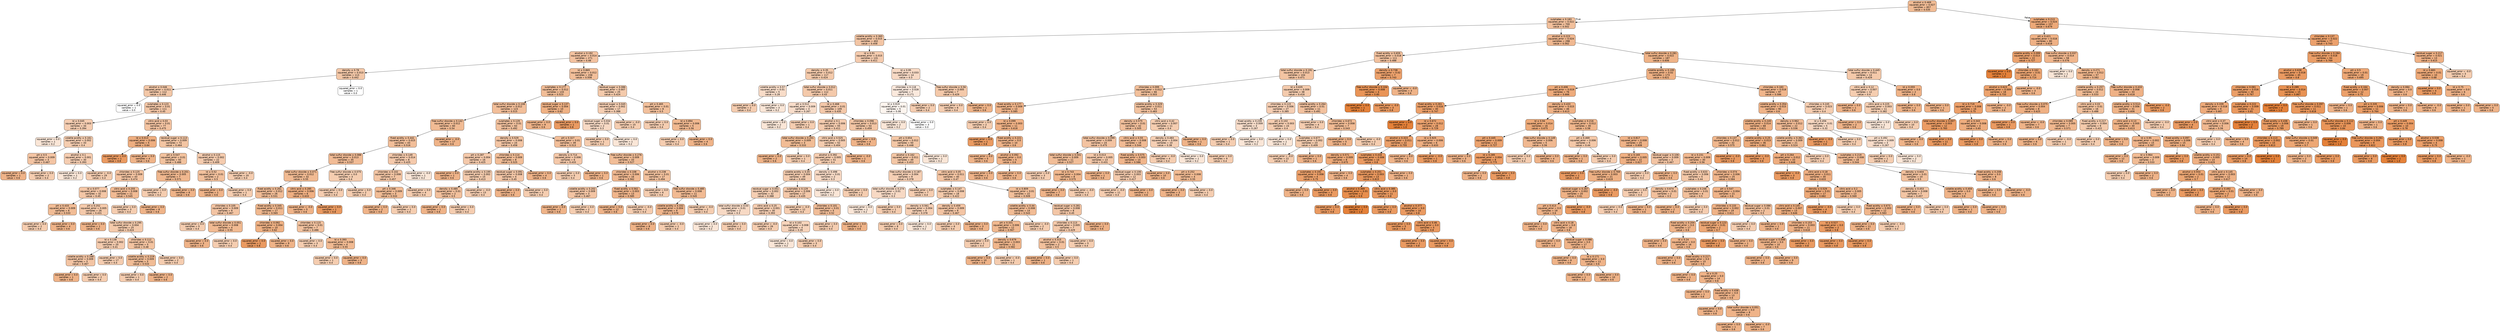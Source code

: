 digraph Tree {
node [shape=box, style="filled, rounded", color="black", fontname="helvetica"] ;
edge [fontname="helvetica"] ;
0 [label=<alcohol &le; 0.469<br/>squared_error = 0.027<br/>samples = 857<br/>value = 0.535>, fillcolor="#f1bc95"] ;
1 [label=<sulphates &le; 0.183<br/>squared_error = 0.022<br/>samples = 700<br/>value = 0.502>, fillcolor="#f2c09c"] ;
0 -> 1 [labeldistance=2.5, labelangle=45, headlabel="True"] ;
2 [label=<volatile acidity &le; 0.365<br/>squared_error = 0.015<br/>samples = 402<br/>value = 0.458>, fillcolor="#f3c5a4"] ;
1 -> 2 ;
3 [label=<alcohol &le; 0.192<br/>squared_error = 0.014<br/>samples = 271<br/>value = 0.48>, fillcolor="#f3c2a0"] ;
2 -> 3 ;
4 [label=<density &le; 0.78<br/>squared_error = 0.013<br/>samples = 113<br/>value = 0.442>, fillcolor="#f3c7a7"] ;
3 -> 4 ;
5 [label=<alcohol &le; 0.046<br/>squared_error = 0.011<br/>samples = 112<br/>value = 0.446>, fillcolor="#f3c7a7"] ;
4 -> 5 ;
6 [label=<squared_error = 0.0<br/>samples = 1<br/>value = 0.0>, fillcolor="#ffffff"] ;
5 -> 6 ;
7 [label=<sulphates &le; 0.123<br/>squared_error = 0.01<br/>samples = 111<br/>value = 0.45>, fillcolor="#f3c6a6"] ;
5 -> 7 ;
8 [label=<Id &le; 0.045<br/>squared_error = 0.003<br/>samples = 34<br/>value = 0.394>, fillcolor="#f5cdb1"] ;
7 -> 8 ;
9 [label=<squared_error = 0.0<br/>samples = 1<br/>value = 0.2>, fillcolor="#fae6d7"] ;
8 -> 9 ;
10 [label=<volatile acidity &le; 0.161<br/>squared_error = 0.002<br/>samples = 33<br/>value = 0.4>, fillcolor="#f5cdb0"] ;
8 -> 10 ;
11 [label=<pH &le; 0.5<br/>squared_error = 0.009<br/>samples = 3<br/>value = 0.467>, fillcolor="#f3c4a3"] ;
10 -> 11 ;
12 [label=<squared_error = 0.0<br/>samples = 1<br/>value = 0.6>, fillcolor="#efb388"] ;
11 -> 12 ;
13 [label=<squared_error = 0.0<br/>samples = 2<br/>value = 0.4>, fillcolor="#f5cdb0"] ;
11 -> 13 ;
14 [label=<alcohol &le; 0.1<br/>squared_error = 0.001<br/>samples = 30<br/>value = 0.393>, fillcolor="#f5cdb1"] ;
10 -> 14 ;
15 [label=<squared_error = 0.0<br/>samples = 1<br/>value = 0.2>, fillcolor="#fae6d7"] ;
14 -> 15 ;
16 [label=<squared_error = -0.0<br/>samples = 29<br/>value = 0.4>, fillcolor="#f5cdb0"] ;
14 -> 16 ;
17 [label=<citric acid &le; 0.03<br/>squared_error = 0.01<br/>samples = 77<br/>value = 0.475>, fillcolor="#f3c3a1"] ;
7 -> 17 ;
18 [label=<Id &le; 0.013<br/>squared_error = 0.006<br/>samples = 5<br/>value = 0.64>, fillcolor="#eeae80"] ;
17 -> 18 ;
19 [label=<squared_error = 0.0<br/>samples = 1<br/>value = 0.8>, fillcolor="#ea9a61"] ;
18 -> 19 ;
20 [label=<squared_error = 0.0<br/>samples = 4<br/>value = 0.6>, fillcolor="#efb388"] ;
18 -> 20 ;
21 [label=<residual sugar &le; 0.113<br/>squared_error = 0.009<br/>samples = 72<br/>value = 0.464>, fillcolor="#f3c5a3"] ;
17 -> 21 ;
22 [label=<pH &le; 0.547<br/>squared_error = 0.01<br/>samples = 50<br/>value = 0.488>, fillcolor="#f2c29e"] ;
21 -> 22 ;
23 [label=<chlorides &le; 0.125<br/>squared_error = 0.009<br/>samples = 43<br/>value = 0.474>, fillcolor="#f3c3a1"] ;
22 -> 23 ;
24 [label=<Id &le; 0.077<br/>squared_error = 0.008<br/>samples = 32<br/>value = 0.45>, fillcolor="#f3c6a6"] ;
23 -> 24 ;
25 [label=<pH &le; 0.433<br/>squared_error = 0.009<br/>samples = 6<br/>value = 0.533>, fillcolor="#f1bc95"] ;
24 -> 25 ;
26 [label=<squared_error = 0.0<br/>samples = 2<br/>value = 0.4>, fillcolor="#f5cdb0"] ;
25 -> 26 ;
27 [label=<squared_error = 0.0<br/>samples = 4<br/>value = 0.6>, fillcolor="#efb388"] ;
25 -> 27 ;
28 [label=<pH &le; 0.252<br/>squared_error = 0.005<br/>samples = 26<br/>value = 0.431>, fillcolor="#f4c9aa"] ;
24 -> 28 ;
29 [label=<squared_error = 0.0<br/>samples = 1<br/>value = 0.6>, fillcolor="#efb388"] ;
28 -> 29 ;
30 [label=<total sulfur dioxide &le; 0.295<br/>squared_error = 0.004<br/>samples = 25<br/>value = 0.424>, fillcolor="#f4caab"] ;
28 -> 30 ;
31 [label=<Id &le; 0.138<br/>squared_error = 0.002<br/>samples = 20<br/>value = 0.41>, fillcolor="#f4cbae"] ;
30 -> 31 ;
32 [label=<volatile acidity &le; 0.168<br/>squared_error = 0.009<br/>samples = 3<br/>value = 0.467>, fillcolor="#f3c4a3"] ;
31 -> 32 ;
33 [label=<squared_error = 0.0<br/>samples = 1<br/>value = 0.6>, fillcolor="#efb388"] ;
32 -> 33 ;
34 [label=<squared_error = 0.0<br/>samples = 2<br/>value = 0.4>, fillcolor="#f5cdb0"] ;
32 -> 34 ;
35 [label=<squared_error = 0.0<br/>samples = 17<br/>value = 0.4>, fillcolor="#f5cdb0"] ;
31 -> 35 ;
36 [label=<chlorides &le; 0.112<br/>squared_error = 0.01<br/>samples = 5<br/>value = 0.48>, fillcolor="#f3c3a0"] ;
30 -> 36 ;
37 [label=<volatile acidity &le; 0.219<br/>squared_error = 0.009<br/>samples = 3<br/>value = 0.533>, fillcolor="#f1bc95"] ;
36 -> 37 ;
38 [label=<squared_error = 0.0<br/>samples = 1<br/>value = 0.4>, fillcolor="#f5cdb0"] ;
37 -> 38 ;
39 [label=<squared_error = 0.0<br/>samples = 2<br/>value = 0.6>, fillcolor="#efb388"] ;
37 -> 39 ;
40 [label=<squared_error = 0.0<br/>samples = 2<br/>value = 0.4>, fillcolor="#f5cdb0"] ;
36 -> 40 ;
41 [label=<citric acid &le; 0.255<br/>squared_error = 0.008<br/>samples = 11<br/>value = 0.545>, fillcolor="#f1ba93"] ;
23 -> 41 ;
42 [label=<squared_error = 0.0<br/>samples = 3<br/>value = 0.4>, fillcolor="#f5cdb0"] ;
41 -> 42 ;
43 [label=<squared_error = 0.0<br/>samples = 8<br/>value = 0.6>, fillcolor="#efb388"] ;
41 -> 43 ;
44 [label=<free sulfur dioxide &le; 0.201<br/>squared_error = 0.005<br/>samples = 7<br/>value = 0.571>, fillcolor="#f0b78e"] ;
22 -> 44 ;
45 [label=<squared_error = 0.0<br/>samples = 1<br/>value = 0.4>, fillcolor="#f5cdb0"] ;
44 -> 45 ;
46 [label=<squared_error = 0.0<br/>samples = 6<br/>value = 0.6>, fillcolor="#efb388"] ;
44 -> 46 ;
47 [label=<alcohol &le; 0.115<br/>squared_error = 0.002<br/>samples = 22<br/>value = 0.409>, fillcolor="#f4cbae"] ;
21 -> 47 ;
48 [label=<Id &le; 0.52<br/>squared_error = 0.01<br/>samples = 2<br/>value = 0.5>, fillcolor="#f2c09c"] ;
47 -> 48 ;
49 [label=<squared_error = 0.0<br/>samples = 1<br/>value = 0.6>, fillcolor="#efb388"] ;
48 -> 49 ;
50 [label=<squared_error = 0.0<br/>samples = 1<br/>value = 0.4>, fillcolor="#f5cdb0"] ;
48 -> 50 ;
51 [label=<squared_error = -0.0<br/>samples = 20<br/>value = 0.4>, fillcolor="#f5cdb0"] ;
47 -> 51 ;
52 [label=<squared_error = 0.0<br/>samples = 1<br/>value = 0.0>, fillcolor="#ffffff"] ;
4 -> 52 ;
53 [label=<Id &le; 0.865<br/>squared_error = 0.012<br/>samples = 158<br/>value = 0.508>, fillcolor="#f2bf9a"] ;
3 -> 53 ;
54 [label=<sulphates &le; 0.177<br/>squared_error = 0.012<br/>samples = 133<br/>value = 0.523>, fillcolor="#f1bd97"] ;
53 -> 54 ;
55 [label=<total sulfur dioxide &le; 0.108<br/>squared_error = 0.012<br/>samples = 123<br/>value = 0.515>, fillcolor="#f2be99"] ;
54 -> 55 ;
56 [label=<free sulfur dioxide &le; 0.142<br/>squared_error = 0.012<br/>samples = 60<br/>value = 0.54>, fillcolor="#f1bb94"] ;
55 -> 56 ;
57 [label=<fixed acidity &le; 0.442<br/>squared_error = 0.015<br/>samples = 43<br/>value = 0.516>, fillcolor="#f2be99"] ;
56 -> 57 ;
58 [label=<total sulfur dioxide &le; 0.088<br/>squared_error = 0.013<br/>samples = 35<br/>value = 0.537>, fillcolor="#f1bb95"] ;
57 -> 58 ;
59 [label=<total sulfur dioxide &le; 0.071<br/>squared_error = 0.012<br/>samples = 32<br/>value = 0.55>, fillcolor="#f1ba92"] ;
58 -> 59 ;
60 [label=<fixed acidity &le; 0.261<br/>squared_error = 0.012<br/>samples = 26<br/>value = 0.531>, fillcolor="#f1bc96"] ;
59 -> 60 ;
61 [label=<chlorides &le; 0.105<br/>squared_error = 0.009<br/>samples = 9<br/>value = 0.467>, fillcolor="#f3c4a3"] ;
60 -> 61 ;
62 [label=<squared_error = 0.0<br/>samples = 5<br/>value = 0.4>, fillcolor="#f5cdb0"] ;
61 -> 62 ;
63 [label=<total sulfur dioxide &le; 0.051<br/>squared_error = 0.008<br/>samples = 4<br/>value = 0.55>, fillcolor="#f1ba92"] ;
61 -> 63 ;
64 [label=<squared_error = 0.0<br/>samples = 3<br/>value = 0.6>, fillcolor="#efb388"] ;
63 -> 64 ;
65 [label=<squared_error = 0.0<br/>samples = 1<br/>value = 0.4>, fillcolor="#f5cdb0"] ;
63 -> 65 ;
66 [label=<fixed acidity &le; 0.345<br/>squared_error = 0.011<br/>samples = 17<br/>value = 0.565>, fillcolor="#f0b88f"] ;
60 -> 66 ;
67 [label=<chlorides &le; 0.092<br/>squared_error = 0.004<br/>samples = 10<br/>value = 0.62>, fillcolor="#efb184"] ;
66 -> 67 ;
68 [label=<squared_error = 0.0<br/>samples = 1<br/>value = 0.8>, fillcolor="#ea9a61"] ;
67 -> 68 ;
69 [label=<squared_error = 0.0<br/>samples = 9<br/>value = 0.6>, fillcolor="#efb388"] ;
67 -> 69 ;
70 [label=<chlorides &le; 0.115<br/>squared_error = 0.01<br/>samples = 7<br/>value = 0.486>, fillcolor="#f2c29f"] ;
66 -> 70 ;
71 [label=<squared_error = 0.0<br/>samples = 3<br/>value = 0.4>, fillcolor="#f5cdb0"] ;
70 -> 71 ;
72 [label=<Id &le; 0.393<br/>squared_error = 0.008<br/>samples = 4<br/>value = 0.55>, fillcolor="#f1ba92"] ;
70 -> 72 ;
73 [label=<squared_error = 0.0<br/>samples = 1<br/>value = 0.4>, fillcolor="#f5cdb0"] ;
72 -> 73 ;
74 [label=<squared_error = 0.0<br/>samples = 3<br/>value = 0.6>, fillcolor="#efb388"] ;
72 -> 74 ;
75 [label=<citric acid &le; 0.285<br/>squared_error = 0.006<br/>samples = 6<br/>value = 0.633>, fillcolor="#efaf82"] ;
59 -> 75 ;
76 [label=<squared_error = -0.0<br/>samples = 5<br/>value = 0.6>, fillcolor="#efb388"] ;
75 -> 76 ;
77 [label=<squared_error = 0.0<br/>samples = 1<br/>value = 0.8>, fillcolor="#ea9a61"] ;
75 -> 77 ;
78 [label=<free sulfur dioxide &le; 0.075<br/>squared_error = 0.0<br/>samples = 3<br/>value = 0.4>, fillcolor="#f5cdb0"] ;
58 -> 78 ;
79 [label=<squared_error = 0.0<br/>samples = 1<br/>value = 0.4>, fillcolor="#f5cdb0"] ;
78 -> 79 ;
80 [label=<squared_error = 0.0<br/>samples = 2<br/>value = 0.4>, fillcolor="#f5cdb0"] ;
78 -> 80 ;
81 [label=<chlorides &le; 0.149<br/>squared_error = 0.014<br/>samples = 8<br/>value = 0.425>, fillcolor="#f4c9ab"] ;
57 -> 81 ;
82 [label=<chlorides &le; 0.102<br/>squared_error = 0.008<br/>samples = 7<br/>value = 0.457>, fillcolor="#f3c5a4"] ;
81 -> 82 ;
83 [label=<pH &le; 0.346<br/>squared_error = 0.009<br/>samples = 3<br/>value = 0.533>, fillcolor="#f1bc95"] ;
82 -> 83 ;
84 [label=<squared_error = 0.0<br/>samples = 2<br/>value = 0.6>, fillcolor="#efb388"] ;
83 -> 84 ;
85 [label=<squared_error = 0.0<br/>samples = 1<br/>value = 0.4>, fillcolor="#f5cdb0"] ;
83 -> 85 ;
86 [label=<squared_error = 0.0<br/>samples = 4<br/>value = 0.4>, fillcolor="#f5cdb0"] ;
82 -> 86 ;
87 [label=<squared_error = -0.0<br/>samples = 1<br/>value = 0.2>, fillcolor="#fae6d7"] ;
81 -> 87 ;
88 [label=<squared_error = -0.0<br/>samples = 17<br/>value = 0.6>, fillcolor="#efb388"] ;
56 -> 88 ;
89 [label=<sulphates &le; 0.129<br/>squared_error = 0.01<br/>samples = 63<br/>value = 0.492>, fillcolor="#f2c19e"] ;
55 -> 89 ;
90 [label=<density &le; 0.529<br/>squared_error = 0.008<br/>samples = 24<br/>value = 0.458>, fillcolor="#f3c5a4"] ;
89 -> 90 ;
91 [label=<pH &le; 0.287<br/>squared_error = 0.004<br/>samples = 16<br/>value = 0.425>, fillcolor="#f4c9ab"] ;
90 -> 91 ;
92 [label=<squared_error = 0.0<br/>samples = 1<br/>value = 0.6>, fillcolor="#efb388"] ;
91 -> 92 ;
93 [label=<volatile acidity &le; 0.195<br/>squared_error = 0.002<br/>samples = 15<br/>value = 0.413>, fillcolor="#f4cbad"] ;
91 -> 93 ;
94 [label=<density &le; 0.485<br/>squared_error = 0.01<br/>samples = 2<br/>value = 0.5>, fillcolor="#f2c09c"] ;
93 -> 94 ;
95 [label=<squared_error = 0.0<br/>samples = 1<br/>value = 0.6>, fillcolor="#efb388"] ;
94 -> 95 ;
96 [label=<squared_error = 0.0<br/>samples = 1<br/>value = 0.4>, fillcolor="#f5cdb0"] ;
94 -> 96 ;
97 [label=<squared_error = -0.0<br/>samples = 13<br/>value = 0.4>, fillcolor="#f5cdb0"] ;
93 -> 97 ;
98 [label=<chlorides &le; 0.114<br/>squared_error = 0.009<br/>samples = 8<br/>value = 0.525>, fillcolor="#f1bd97"] ;
90 -> 98 ;
99 [label=<residual sugar &le; 0.091<br/>squared_error = 0.008<br/>samples = 4<br/>value = 0.45>, fillcolor="#f3c6a6"] ;
98 -> 99 ;
100 [label=<squared_error = 0.0<br/>samples = 1<br/>value = 0.6>, fillcolor="#efb388"] ;
99 -> 100 ;
101 [label=<squared_error = 0.0<br/>samples = 3<br/>value = 0.4>, fillcolor="#f5cdb0"] ;
99 -> 101 ;
102 [label=<squared_error = 0.0<br/>samples = 4<br/>value = 0.6>, fillcolor="#efb388"] ;
98 -> 102 ;
103 [label=<pH &le; 0.327<br/>squared_error = 0.01<br/>samples = 39<br/>value = 0.513>, fillcolor="#f2be99"] ;
89 -> 103 ;
104 [label=<density &le; 0.714<br/>squared_error = 0.006<br/>samples = 6<br/>value = 0.433>, fillcolor="#f4c8a9"] ;
103 -> 104 ;
105 [label=<squared_error = 0.0<br/>samples = 5<br/>value = 0.4>, fillcolor="#f5cdb0"] ;
104 -> 105 ;
106 [label=<squared_error = 0.0<br/>samples = 1<br/>value = 0.6>, fillcolor="#efb388"] ;
104 -> 106 ;
107 [label=<free sulfur dioxide &le; 0.276<br/>squared_error = 0.009<br/>samples = 33<br/>value = 0.527>, fillcolor="#f1bd97"] ;
103 -> 107 ;
108 [label=<chlorides &le; 0.108<br/>squared_error = 0.006<br/>samples = 16<br/>value = 0.562>, fillcolor="#f0b890"] ;
107 -> 108 ;
109 [label=<volatile acidity &le; 0.202<br/>squared_error = 0.009<br/>samples = 3<br/>value = 0.467>, fillcolor="#f3c4a3"] ;
108 -> 109 ;
110 [label=<squared_error = 0.0<br/>samples = 1<br/>value = 0.6>, fillcolor="#efb388"] ;
109 -> 110 ;
111 [label=<squared_error = 0.0<br/>samples = 2<br/>value = 0.4>, fillcolor="#f5cdb0"] ;
109 -> 111 ;
112 [label=<fixed acidity &le; 0.562<br/>squared_error = 0.003<br/>samples = 13<br/>value = 0.585>, fillcolor="#f0b58b"] ;
108 -> 112 ;
113 [label=<squared_error = 0.0<br/>samples = 12<br/>value = 0.6>, fillcolor="#efb388"] ;
112 -> 113 ;
114 [label=<squared_error = -0.0<br/>samples = 1<br/>value = 0.4>, fillcolor="#f5cdb0"] ;
112 -> 114 ;
115 [label=<alcohol &le; 0.238<br/>squared_error = 0.01<br/>samples = 17<br/>value = 0.494>, fillcolor="#f2c19d"] ;
107 -> 115 ;
116 [label=<squared_error = 0.0<br/>samples = 6<br/>value = 0.4>, fillcolor="#f5cdb0"] ;
115 -> 116 ;
117 [label=<free sulfur dioxide &le; 0.485<br/>squared_error = 0.008<br/>samples = 11<br/>value = 0.545>, fillcolor="#f1ba93"] ;
115 -> 117 ;
118 [label=<volatile acidity &le; 0.332<br/>squared_error = 0.004<br/>samples = 9<br/>value = 0.578>, fillcolor="#f0b68d"] ;
117 -> 118 ;
119 [label=<squared_error = 0.0<br/>samples = 8<br/>value = 0.6>, fillcolor="#efb388"] ;
118 -> 119 ;
120 [label=<squared_error = -0.0<br/>samples = 1<br/>value = 0.4>, fillcolor="#f5cdb0"] ;
118 -> 120 ;
121 [label=<squared_error = -0.0<br/>samples = 2<br/>value = 0.4>, fillcolor="#f5cdb0"] ;
117 -> 121 ;
122 [label=<residual sugar &le; 0.137<br/>squared_error = 0.004<br/>samples = 10<br/>value = 0.62>, fillcolor="#efb184"] ;
54 -> 122 ;
123 [label=<squared_error = 0.0<br/>samples = 9<br/>value = 0.6>, fillcolor="#efb388"] ;
122 -> 123 ;
124 [label=<squared_error = 0.0<br/>samples = 1<br/>value = 0.8>, fillcolor="#ea9a61"] ;
122 -> 124 ;
125 [label=<residual sugar &le; 0.086<br/>squared_error = 0.007<br/>samples = 25<br/>value = 0.424>, fillcolor="#f4caab"] ;
53 -> 125 ;
126 [label=<residual sugar &le; 0.045<br/>squared_error = 0.002<br/>samples = 17<br/>value = 0.388>, fillcolor="#f5ceb2"] ;
125 -> 126 ;
127 [label=<residual sugar &le; 0.034<br/>squared_error = 0.01<br/>samples = 2<br/>value = 0.3>, fillcolor="#f7d9c4"] ;
126 -> 127 ;
128 [label=<squared_error = 0.0<br/>samples = 1<br/>value = 0.4>, fillcolor="#f5cdb0"] ;
127 -> 128 ;
129 [label=<squared_error = 0.0<br/>samples = 1<br/>value = 0.2>, fillcolor="#fae6d7"] ;
127 -> 129 ;
130 [label=<squared_error = -0.0<br/>samples = 15<br/>value = 0.4>, fillcolor="#f5cdb0"] ;
126 -> 130 ;
131 [label=<pH &le; 0.465<br/>squared_error = 0.01<br/>samples = 8<br/>value = 0.5>, fillcolor="#f2c09c"] ;
125 -> 131 ;
132 [label=<squared_error = 0.0<br/>samples = 3<br/>value = 0.4>, fillcolor="#f5cdb0"] ;
131 -> 132 ;
133 [label=<Id &le; 0.894<br/>squared_error = 0.006<br/>samples = 5<br/>value = 0.56>, fillcolor="#f0b890"] ;
131 -> 133 ;
134 [label=<squared_error = 0.0<br/>samples = 1<br/>value = 0.4>, fillcolor="#f5cdb0"] ;
133 -> 134 ;
135 [label=<squared_error = 0.0<br/>samples = 4<br/>value = 0.6>, fillcolor="#efb388"] ;
133 -> 135 ;
136 [label=<Id &le; 0.91<br/>squared_error = 0.015<br/>samples = 131<br/>value = 0.411>, fillcolor="#f4cbae"] ;
2 -> 136 ;
137 [label=<density &le; 0.35<br/>squared_error = 0.012<br/>samples = 117<br/>value = 0.424>, fillcolor="#f4caab"] ;
136 -> 137 ;
138 [label=<volatile acidity &le; 0.57<br/>squared_error = 0.01<br/>samples = 5<br/>value = 0.28>, fillcolor="#f8dcc8"] ;
137 -> 138 ;
139 [label=<squared_error = 0.0<br/>samples = 2<br/>value = 0.4>, fillcolor="#f5cdb0"] ;
138 -> 139 ;
140 [label=<squared_error = 0.0<br/>samples = 3<br/>value = 0.2>, fillcolor="#fae6d7"] ;
138 -> 140 ;
141 [label=<total sulfur dioxide &le; 0.012<br/>squared_error = 0.011<br/>samples = 112<br/>value = 0.43>, fillcolor="#f4c9aa"] ;
137 -> 141 ;
142 [label=<pH &le; 0.512<br/>squared_error = 0.009<br/>samples = 3<br/>value = 0.267>, fillcolor="#f8ddca"] ;
141 -> 142 ;
143 [label=<squared_error = 0.0<br/>samples = 2<br/>value = 0.2>, fillcolor="#fae6d7"] ;
142 -> 143 ;
144 [label=<squared_error = 0.0<br/>samples = 1<br/>value = 0.4>, fillcolor="#f5cdb0"] ;
142 -> 144 ;
145 [label=<Id &le; 0.468<br/>squared_error = 0.01<br/>samples = 109<br/>value = 0.435>, fillcolor="#f4c8a9"] ;
141 -> 145 ;
146 [label=<alcohol &le; 0.1<br/>squared_error = 0.006<br/>samples = 55<br/>value = 0.411>, fillcolor="#f4cbae"] ;
145 -> 146 ;
147 [label=<total sulfur dioxide &le; 0.201<br/>squared_error = 0.009<br/>samples = 3<br/>value = 0.533>, fillcolor="#f1bc95"] ;
146 -> 147 ;
148 [label=<squared_error = 0.0<br/>samples = 2<br/>value = 0.6>, fillcolor="#efb388"] ;
147 -> 148 ;
149 [label=<squared_error = 0.0<br/>samples = 1<br/>value = 0.4>, fillcolor="#f5cdb0"] ;
147 -> 149 ;
150 [label=<citric acid &le; 0.525<br/>squared_error = 0.005<br/>samples = 52<br/>value = 0.404>, fillcolor="#f4ccaf"] ;
146 -> 150 ;
151 [label=<alcohol &le; 0.392<br/>squared_error = 0.005<br/>samples = 51<br/>value = 0.4>, fillcolor="#f5cdb0"] ;
150 -> 151 ;
152 [label=<volatile acidity &le; 0.45<br/>squared_error = 0.004<br/>samples = 49<br/>value = 0.404>, fillcolor="#f4ccaf"] ;
151 -> 152 ;
153 [label=<residual sugar &le; 0.051<br/>squared_error = 0.002<br/>samples = 32<br/>value = 0.388>, fillcolor="#f5ceb2"] ;
152 -> 153 ;
154 [label=<total sulfur dioxide &le; 0.03<br/>squared_error = 0.01<br/>samples = 2<br/>value = 0.3>, fillcolor="#f7d9c4"] ;
153 -> 154 ;
155 [label=<squared_error = 0.0<br/>samples = 1<br/>value = 0.2>, fillcolor="#fae6d7"] ;
154 -> 155 ;
156 [label=<squared_error = 0.0<br/>samples = 1<br/>value = 0.4>, fillcolor="#f5cdb0"] ;
154 -> 156 ;
157 [label=<citric acid &le; 0.25<br/>squared_error = 0.001<br/>samples = 30<br/>value = 0.393>, fillcolor="#f5cdb1"] ;
153 -> 157 ;
158 [label=<squared_error = -0.0<br/>samples = 26<br/>value = 0.4>, fillcolor="#f5cdb0"] ;
157 -> 158 ;
159 [label=<Id &le; 0.102<br/>squared_error = 0.008<br/>samples = 4<br/>value = 0.35>, fillcolor="#f6d3ba"] ;
157 -> 159 ;
160 [label=<squared_error = 0.0<br/>samples = 1<br/>value = 0.2>, fillcolor="#fae6d7"] ;
159 -> 160 ;
161 [label=<squared_error = 0.0<br/>samples = 3<br/>value = 0.4>, fillcolor="#f5cdb0"] ;
159 -> 161 ;
162 [label=<sulphates &le; 0.129<br/>squared_error = 0.006<br/>samples = 17<br/>value = 0.435>, fillcolor="#f4c8a9"] ;
152 -> 162 ;
163 [label=<squared_error = -0.0<br/>samples = 12<br/>value = 0.4>, fillcolor="#f5cdb0"] ;
162 -> 163 ;
164 [label=<chlorides &le; 0.101<br/>squared_error = 0.01<br/>samples = 5<br/>value = 0.52>, fillcolor="#f1bd98"] ;
162 -> 164 ;
165 [label=<squared_error = 0.0<br/>samples = 2<br/>value = 0.4>, fillcolor="#f5cdb0"] ;
164 -> 165 ;
166 [label=<squared_error = 0.0<br/>samples = 3<br/>value = 0.6>, fillcolor="#efb388"] ;
164 -> 166 ;
167 [label=<density &le; 0.498<br/>squared_error = 0.01<br/>samples = 2<br/>value = 0.3>, fillcolor="#f7d9c4"] ;
151 -> 167 ;
168 [label=<squared_error = 0.0<br/>samples = 1<br/>value = 0.2>, fillcolor="#fae6d7"] ;
167 -> 168 ;
169 [label=<squared_error = 0.0<br/>samples = 1<br/>value = 0.4>, fillcolor="#f5cdb0"] ;
167 -> 169 ;
170 [label=<squared_error = -0.0<br/>samples = 1<br/>value = 0.6>, fillcolor="#efb388"] ;
150 -> 170 ;
171 [label=<chlorides &le; 0.096<br/>squared_error = 0.013<br/>samples = 54<br/>value = 0.459>, fillcolor="#f3c5a4"] ;
145 -> 171 ;
172 [label=<squared_error = 0.0<br/>samples = 4<br/>value = 0.6>, fillcolor="#efb388"] ;
171 -> 172 ;
173 [label=<pH &le; 0.654<br/>squared_error = 0.012<br/>samples = 50<br/>value = 0.448>, fillcolor="#f3c7a6"] ;
171 -> 173 ;
174 [label=<alcohol &le; 0.162<br/>squared_error = 0.011<br/>samples = 49<br/>value = 0.453>, fillcolor="#f3c6a5"] ;
173 -> 174 ;
175 [label=<free sulfur dioxide &le; 0.187<br/>squared_error = 0.004<br/>samples = 9<br/>value = 0.378>, fillcolor="#f5cfb4"] ;
174 -> 175 ;
176 [label=<total sulfur dioxide &le; 0.274<br/>squared_error = 0.01<br/>samples = 2<br/>value = 0.3>, fillcolor="#f7d9c4"] ;
175 -> 176 ;
177 [label=<squared_error = 0.0<br/>samples = 1<br/>value = 0.2>, fillcolor="#fae6d7"] ;
176 -> 177 ;
178 [label=<squared_error = 0.0<br/>samples = 1<br/>value = 0.4>, fillcolor="#f5cdb0"] ;
176 -> 178 ;
179 [label=<squared_error = 0.0<br/>samples = 7<br/>value = 0.4>, fillcolor="#f5cdb0"] ;
175 -> 179 ;
180 [label=<citric acid &le; 0.05<br/>squared_error = 0.011<br/>samples = 40<br/>value = 0.47>, fillcolor="#f3c4a2"] ;
174 -> 180 ;
181 [label=<sulphates &le; 0.147<br/>squared_error = 0.008<br/>samples = 18<br/>value = 0.422>, fillcolor="#f4caab"] ;
180 -> 181 ;
182 [label=<density &le; 0.561<br/>squared_error = 0.004<br/>samples = 9<br/>value = 0.378>, fillcolor="#f5cfb4"] ;
181 -> 182 ;
183 [label=<squared_error = 0.0<br/>samples = 8<br/>value = 0.4>, fillcolor="#f5cdb0"] ;
182 -> 183 ;
184 [label=<squared_error = 0.0<br/>samples = 1<br/>value = 0.2>, fillcolor="#fae6d7"] ;
182 -> 184 ;
185 [label=<density &le; 0.459<br/>squared_error = 0.009<br/>samples = 9<br/>value = 0.467>, fillcolor="#f3c4a3"] ;
181 -> 185 ;
186 [label=<squared_error = 0.0<br/>samples = 6<br/>value = 0.4>, fillcolor="#f5cdb0"] ;
185 -> 186 ;
187 [label=<squared_error = 0.0<br/>samples = 3<br/>value = 0.6>, fillcolor="#efb388"] ;
185 -> 187 ;
188 [label=<Id &le; 0.809<br/>squared_error = 0.01<br/>samples = 22<br/>value = 0.509>, fillcolor="#f2bf9a"] ;
180 -> 188 ;
189 [label=<volatile acidity &le; 0.44<br/>squared_error = 0.008<br/>samples = 14<br/>value = 0.543>, fillcolor="#f1bb94"] ;
188 -> 189 ;
190 [label=<pH &le; 0.331<br/>squared_error = 0.006<br/>samples = 12<br/>value = 0.567>, fillcolor="#f0b88f"] ;
189 -> 190 ;
191 [label=<squared_error = 0.0<br/>samples = 1<br/>value = 0.4>, fillcolor="#f5cdb0"] ;
190 -> 191 ;
192 [label=<density &le; 0.679<br/>squared_error = 0.003<br/>samples = 11<br/>value = 0.582>, fillcolor="#f0b68c"] ;
190 -> 192 ;
193 [label=<squared_error = 0.0<br/>samples = 10<br/>value = 0.6>, fillcolor="#efb388"] ;
192 -> 193 ;
194 [label=<squared_error = -0.0<br/>samples = 1<br/>value = 0.4>, fillcolor="#f5cdb0"] ;
192 -> 194 ;
195 [label=<squared_error = -0.0<br/>samples = 2<br/>value = 0.4>, fillcolor="#f5cdb0"] ;
189 -> 195 ;
196 [label=<residual sugar &le; 0.281<br/>squared_error = 0.008<br/>samples = 8<br/>value = 0.45>, fillcolor="#f3c6a6"] ;
188 -> 196 ;
197 [label=<chlorides &le; 0.113<br/>squared_error = 0.005<br/>samples = 7<br/>value = 0.429>, fillcolor="#f4c9aa"] ;
196 -> 197 ;
198 [label=<alcohol &le; 0.315<br/>squared_error = 0.01<br/>samples = 2<br/>value = 0.5>, fillcolor="#f2c09c"] ;
197 -> 198 ;
199 [label=<squared_error = 0.0<br/>samples = 1<br/>value = 0.6>, fillcolor="#efb388"] ;
198 -> 199 ;
200 [label=<squared_error = 0.0<br/>samples = 1<br/>value = 0.4>, fillcolor="#f5cdb0"] ;
198 -> 200 ;
201 [label=<squared_error = 0.0<br/>samples = 5<br/>value = 0.4>, fillcolor="#f5cdb0"] ;
197 -> 201 ;
202 [label=<squared_error = 0.0<br/>samples = 1<br/>value = 0.6>, fillcolor="#efb388"] ;
196 -> 202 ;
203 [label=<squared_error = 0.0<br/>samples = 1<br/>value = 0.2>, fillcolor="#fae6d7"] ;
173 -> 203 ;
204 [label=<Id &le; 0.95<br/>squared_error = 0.033<br/>samples = 14<br/>value = 0.3>, fillcolor="#f7d9c4"] ;
136 -> 204 ;
205 [label=<chlorides &le; 0.118<br/>squared_error = 0.028<br/>samples = 7<br/>value = 0.171>, fillcolor="#fbe9dd"] ;
204 -> 205 ;
206 [label=<Id &le; 0.919<br/>squared_error = 0.01<br/>samples = 5<br/>value = 0.08>, fillcolor="#fdf5ef"] ;
205 -> 206 ;
207 [label=<squared_error = 0.0<br/>samples = 2<br/>value = 0.2>, fillcolor="#fae6d7"] ;
206 -> 207 ;
208 [label=<squared_error = 0.0<br/>samples = 3<br/>value = 0.0>, fillcolor="#ffffff"] ;
206 -> 208 ;
209 [label=<squared_error = 0.0<br/>samples = 2<br/>value = 0.4>, fillcolor="#f5cdb0"] ;
205 -> 209 ;
210 [label=<free sulfur dioxide &le; 0.56<br/>squared_error = 0.005<br/>samples = 7<br/>value = 0.429>, fillcolor="#f4c9aa"] ;
204 -> 210 ;
211 [label=<squared_error = 0.0<br/>samples = 6<br/>value = 0.4>, fillcolor="#f5cdb0"] ;
210 -> 211 ;
212 [label=<squared_error = 0.0<br/>samples = 1<br/>value = 0.6>, fillcolor="#efb388"] ;
210 -> 212 ;
213 [label=<alcohol &le; 0.223<br/>squared_error = 0.024<br/>samples = 298<br/>value = 0.562>, fillcolor="#f0b890"] ;
1 -> 213 ;
214 [label=<fixed acidity &le; 0.659<br/>squared_error = 0.018<br/>samples = 111<br/>value = 0.488>, fillcolor="#f2c19e"] ;
213 -> 214 ;
215 [label=<total sulfur dioxide &le; 0.191<br/>squared_error = 0.013<br/>samples = 104<br/>value = 0.471>, fillcolor="#f3c4a2"] ;
214 -> 215 ;
216 [label=<chlorides &le; 0.099<br/>squared_error = 0.012<br/>samples = 66<br/>value = 0.503>, fillcolor="#f2c09b"] ;
215 -> 216 ;
217 [label=<fixed acidity &le; 0.177<br/>squared_error = 0.009<br/>samples = 13<br/>value = 0.585>, fillcolor="#f0b58b"] ;
216 -> 217 ;
218 [label=<squared_error = 0.0<br/>samples = 2<br/>value = 0.4>, fillcolor="#f5cdb0"] ;
217 -> 218 ;
219 [label=<Id &le; 0.099<br/>squared_error = 0.003<br/>samples = 11<br/>value = 0.618>, fillcolor="#efb185"] ;
217 -> 219 ;
220 [label=<squared_error = 0.0<br/>samples = 1<br/>value = 0.8>, fillcolor="#ea9a61"] ;
219 -> 220 ;
221 [label=<fixed acidity &le; 0.221<br/>squared_error = 0.0<br/>samples = 10<br/>value = 0.6>, fillcolor="#efb388"] ;
219 -> 221 ;
222 [label=<squared_error = 0.0<br/>samples = 5<br/>value = 0.6>, fillcolor="#efb388"] ;
221 -> 222 ;
223 [label=<alcohol &le; 0.092<br/>squared_error = 0.0<br/>samples = 5<br/>value = 0.6>, fillcolor="#efb388"] ;
221 -> 223 ;
224 [label=<squared_error = 0.0<br/>samples = 1<br/>value = 0.6>, fillcolor="#efb388"] ;
223 -> 224 ;
225 [label=<squared_error = 0.0<br/>samples = 4<br/>value = 0.6>, fillcolor="#efb388"] ;
223 -> 225 ;
226 [label=<volatile acidity &le; 0.329<br/>squared_error = 0.011<br/>samples = 53<br/>value = 0.483>, fillcolor="#f2c29f"] ;
216 -> 226 ;
227 [label=<density &le; 0.575<br/>squared_error = 0.01<br/>samples = 42<br/>value = 0.505>, fillcolor="#f2bf9b"] ;
226 -> 227 ;
228 [label=<total sulfur dioxide &le; 0.099<br/>squared_error = 0.009<br/>samples = 24<br/>value = 0.475>, fillcolor="#f3c3a1"] ;
227 -> 228 ;
229 [label=<total sulfur dioxide &le; 0.041<br/>squared_error = 0.009<br/>samples = 11<br/>value = 0.527>, fillcolor="#f1bd97"] ;
228 -> 229 ;
230 [label=<squared_error = 0.0<br/>samples = 3<br/>value = 0.4>, fillcolor="#f5cdb0"] ;
229 -> 230 ;
231 [label=<Id &le; 0.743<br/>squared_error = 0.004<br/>samples = 8<br/>value = 0.575>, fillcolor="#f0b78d"] ;
229 -> 231 ;
232 [label=<squared_error = 0.0<br/>samples = 7<br/>value = 0.6>, fillcolor="#efb388"] ;
231 -> 232 ;
233 [label=<squared_error = -0.0<br/>samples = 1<br/>value = 0.4>, fillcolor="#f5cdb0"] ;
231 -> 233 ;
234 [label=<Id &le; 0.013<br/>squared_error = 0.005<br/>samples = 13<br/>value = 0.431>, fillcolor="#f4c9aa"] ;
228 -> 234 ;
235 [label=<squared_error = 0.0<br/>samples = 1<br/>value = 0.6>, fillcolor="#efb388"] ;
234 -> 235 ;
236 [label=<residual sugar &le; 0.106<br/>squared_error = 0.003<br/>samples = 12<br/>value = 0.417>, fillcolor="#f4caac"] ;
234 -> 236 ;
237 [label=<squared_error = -0.0<br/>samples = 11<br/>value = 0.4>, fillcolor="#f5cdb0"] ;
236 -> 237 ;
238 [label=<squared_error = 0.0<br/>samples = 1<br/>value = 0.6>, fillcolor="#efb388"] ;
236 -> 238 ;
239 [label=<citric acid &le; 0.55<br/>squared_error = 0.008<br/>samples = 18<br/>value = 0.544>, fillcolor="#f1ba93"] ;
227 -> 239 ;
240 [label=<fixed acidity &le; 0.575<br/>squared_error = 0.003<br/>samples = 14<br/>value = 0.586>, fillcolor="#f0b58b"] ;
239 -> 240 ;
241 [label=<squared_error = 0.0<br/>samples = 10<br/>value = 0.6>, fillcolor="#efb388"] ;
240 -> 241 ;
242 [label=<pH &le; 0.252<br/>squared_error = 0.008<br/>samples = 4<br/>value = 0.55>, fillcolor="#f1ba92"] ;
240 -> 242 ;
243 [label=<squared_error = 0.0<br/>samples = 3<br/>value = 0.6>, fillcolor="#efb388"] ;
242 -> 243 ;
244 [label=<squared_error = 0.0<br/>samples = 1<br/>value = 0.4>, fillcolor="#f5cdb0"] ;
242 -> 244 ;
245 [label=<squared_error = -0.0<br/>samples = 4<br/>value = 0.4>, fillcolor="#f5cdb0"] ;
239 -> 245 ;
246 [label=<citric acid &le; 0.42<br/>squared_error = 0.007<br/>samples = 11<br/>value = 0.4>, fillcolor="#f5cdb0"] ;
226 -> 246 ;
247 [label=<density &le; 0.483<br/>squared_error = 0.004<br/>samples = 10<br/>value = 0.38>, fillcolor="#f5cfb4"] ;
246 -> 247 ;
248 [label=<squared_error = 0.0<br/>samples = 1<br/>value = 0.2>, fillcolor="#fae6d7"] ;
247 -> 248 ;
249 [label=<squared_error = 0.0<br/>samples = 9<br/>value = 0.4>, fillcolor="#f5cdb0"] ;
247 -> 249 ;
250 [label=<squared_error = 0.0<br/>samples = 1<br/>value = 0.6>, fillcolor="#efb388"] ;
246 -> 250 ;
251 [label=<Id &le; 0.635<br/>squared_error = 0.009<br/>samples = 38<br/>value = 0.416>, fillcolor="#f4cbad"] ;
215 -> 251 ;
252 [label=<chlorides &le; 0.115<br/>squared_error = 0.006<br/>samples = 27<br/>value = 0.385>, fillcolor="#f5ceb3"] ;
251 -> 252 ;
253 [label=<fixed acidity &le; 0.239<br/>squared_error = 0.009<br/>samples = 3<br/>value = 0.267>, fillcolor="#f8ddca"] ;
252 -> 253 ;
254 [label=<squared_error = 0.0<br/>samples = 1<br/>value = 0.4>, fillcolor="#f5cdb0"] ;
253 -> 254 ;
255 [label=<squared_error = 0.0<br/>samples = 2<br/>value = 0.2>, fillcolor="#fae6d7"] ;
253 -> 255 ;
256 [label=<pH &le; 0.102<br/>squared_error = 0.003<br/>samples = 24<br/>value = 0.4>, fillcolor="#f5cdb0"] ;
252 -> 256 ;
257 [label=<squared_error = 0.0<br/>samples = 1<br/>value = 0.2>, fillcolor="#fae6d7"] ;
256 -> 257 ;
258 [label=<sulphates &le; 0.677<br/>squared_error = 0.002<br/>samples = 23<br/>value = 0.409>, fillcolor="#f4ccae"] ;
256 -> 258 ;
259 [label=<squared_error = -0.0<br/>samples = 22<br/>value = 0.4>, fillcolor="#f5cdb0"] ;
258 -> 259 ;
260 [label=<squared_error = 0.0<br/>samples = 1<br/>value = 0.6>, fillcolor="#efb388"] ;
258 -> 260 ;
261 [label=<volatile acidity &le; 0.264<br/>squared_error = 0.01<br/>samples = 11<br/>value = 0.491>, fillcolor="#f2c19e"] ;
251 -> 261 ;
262 [label=<squared_error = 0.0<br/>samples = 4<br/>value = 0.4>, fillcolor="#f5cdb0"] ;
261 -> 262 ;
263 [label=<chlorides &le; 0.672<br/>squared_error = 0.008<br/>samples = 7<br/>value = 0.543>, fillcolor="#f1bb94"] ;
261 -> 263 ;
264 [label=<squared_error = 0.0<br/>samples = 5<br/>value = 0.6>, fillcolor="#efb388"] ;
263 -> 264 ;
265 [label=<squared_error = -0.0<br/>samples = 2<br/>value = 0.4>, fillcolor="#f5cdb0"] ;
263 -> 265 ;
266 [label=<density &le; 0.738<br/>squared_error = 0.02<br/>samples = 7<br/>value = 0.743>, fillcolor="#eca16c"] ;
214 -> 266 ;
267 [label=<free sulfur dioxide &le; 0.104<br/>squared_error = 0.008<br/>samples = 4<br/>value = 0.85>, fillcolor="#e99457"] ;
266 -> 267 ;
268 [label=<squared_error = 0.0<br/>samples = 1<br/>value = 1.0>, fillcolor="#e58139"] ;
267 -> 268 ;
269 [label=<squared_error = -0.0<br/>samples = 3<br/>value = 0.8>, fillcolor="#ea9a61"] ;
267 -> 269 ;
270 [label=<squared_error = -0.0<br/>samples = 3<br/>value = 0.6>, fillcolor="#efb388"] ;
266 -> 270 ;
271 [label=<total sulfur dioxide &le; 0.281<br/>squared_error = 0.022<br/>samples = 187<br/>value = 0.606>, fillcolor="#efb387"] ;
213 -> 271 ;
272 [label=<volatile acidity &le; 0.195<br/>squared_error = 0.02<br/>samples = 173<br/>value = 0.621>, fillcolor="#efb184"] ;
271 -> 272 ;
273 [label=<pH &le; 0.406<br/>squared_error = 0.019<br/>samples = 76<br/>value = 0.666>, fillcolor="#eeab7b"] ;
272 -> 273 ;
274 [label=<fixed acidity &le; 0.261<br/>squared_error = 0.016<br/>samples = 30<br/>value = 0.747>, fillcolor="#eca16b"] ;
273 -> 274 ;
275 [label=<squared_error = 0.0<br/>samples = 2<br/>value = 1.0>, fillcolor="#e58139"] ;
274 -> 275 ;
276 [label=<Id &le; 0.672<br/>squared_error = 0.012<br/>samples = 28<br/>value = 0.729>, fillcolor="#eca36f"] ;
274 -> 276 ;
277 [label=<alcohol &le; 0.323<br/>squared_error = 0.011<br/>samples = 22<br/>value = 0.755>, fillcolor="#eba06a"] ;
276 -> 277 ;
278 [label=<density &le; 0.571<br/>squared_error = 0.009<br/>samples = 8<br/>value = 0.675>, fillcolor="#edaa79"] ;
277 -> 278 ;
279 [label=<sulphates &le; 0.192<br/>squared_error = 0.008<br/>samples = 4<br/>value = 0.75>, fillcolor="#eca06a"] ;
278 -> 279 ;
280 [label=<squared_error = 0.0<br/>samples = 1<br/>value = 0.6>, fillcolor="#efb388"] ;
279 -> 280 ;
281 [label=<squared_error = 0.0<br/>samples = 3<br/>value = 0.8>, fillcolor="#ea9a61"] ;
279 -> 281 ;
282 [label=<squared_error = 0.0<br/>samples = 4<br/>value = 0.6>, fillcolor="#efb388"] ;
278 -> 282 ;
283 [label=<sulphates &le; 0.434<br/>squared_error = 0.006<br/>samples = 14<br/>value = 0.8>, fillcolor="#ea9a61"] ;
277 -> 283 ;
284 [label=<sulphates &le; 0.201<br/>squared_error = 0.003<br/>samples = 13<br/>value = 0.815>, fillcolor="#ea985e"] ;
283 -> 284 ;
285 [label=<alcohol &le; 0.369<br/>squared_error = 0.01<br/>samples = 2<br/>value = 0.9>, fillcolor="#e88e4d"] ;
284 -> 285 ;
286 [label=<squared_error = 0.0<br/>samples = 1<br/>value = 0.8>, fillcolor="#ea9a61"] ;
285 -> 286 ;
287 [label=<squared_error = 0.0<br/>samples = 1<br/>value = 1.0>, fillcolor="#e58139"] ;
285 -> 287 ;
288 [label=<citric acid &le; 0.385<br/>squared_error = 0.0<br/>samples = 11<br/>value = 0.8>, fillcolor="#ea9a61"] ;
284 -> 288 ;
289 [label=<squared_error = 0.0<br/>samples = 1<br/>value = 0.8>, fillcolor="#ea9a61"] ;
288 -> 289 ;
290 [label=<alcohol &le; 0.377<br/>squared_error = 0.0<br/>samples = 10<br/>value = 0.8>, fillcolor="#ea9a61"] ;
288 -> 290 ;
291 [label=<squared_error = 0.0<br/>samples = 5<br/>value = 0.8>, fillcolor="#ea9a61"] ;
290 -> 291 ;
292 [label=<citric acid &le; 0.46<br/>squared_error = 0.0<br/>samples = 5<br/>value = 0.8>, fillcolor="#ea9a61"] ;
290 -> 292 ;
293 [label=<squared_error = 0.0<br/>samples = 1<br/>value = 0.8>, fillcolor="#ea9a61"] ;
292 -> 293 ;
294 [label=<squared_error = 0.0<br/>samples = 4<br/>value = 0.8>, fillcolor="#ea9a61"] ;
292 -> 294 ;
295 [label=<squared_error = 0.0<br/>samples = 1<br/>value = 0.6>, fillcolor="#efb388"] ;
283 -> 295 ;
296 [label=<Id &le; 0.925<br/>squared_error = 0.006<br/>samples = 6<br/>value = 0.633>, fillcolor="#efaf82"] ;
276 -> 296 ;
297 [label=<squared_error = 0.0<br/>samples = 5<br/>value = 0.6>, fillcolor="#efb388"] ;
296 -> 297 ;
298 [label=<squared_error = -0.0<br/>samples = 1<br/>value = 0.8>, fillcolor="#ea9a61"] ;
296 -> 298 ;
299 [label=<density &le; 0.433<br/>squared_error = 0.015<br/>samples = 46<br/>value = 0.613>, fillcolor="#efb286"] ;
273 -> 299 ;
300 [label=<Id &le; 0.94<br/>squared_error = 0.014<br/>samples = 16<br/>value = 0.675>, fillcolor="#edaa79"] ;
299 -> 300 ;
301 [label=<pH &le; 0.445<br/>squared_error = 0.009<br/>samples = 11<br/>value = 0.727>, fillcolor="#eca36f"] ;
300 -> 301 ;
302 [label=<squared_error = 0.0<br/>samples = 3<br/>value = 0.6>, fillcolor="#efb388"] ;
301 -> 302 ;
303 [label=<Id &le; 0.285<br/>squared_error = 0.004<br/>samples = 8<br/>value = 0.775>, fillcolor="#eb9d66"] ;
301 -> 303 ;
304 [label=<squared_error = 0.0<br/>samples = 1<br/>value = 0.6>, fillcolor="#efb388"] ;
303 -> 304 ;
305 [label=<squared_error = 0.0<br/>samples = 7<br/>value = 0.8>, fillcolor="#ea9a61"] ;
303 -> 305 ;
306 [label=<free sulfur dioxide &le; 0.149<br/>squared_error = 0.006<br/>samples = 5<br/>value = 0.56>, fillcolor="#f0b890"] ;
300 -> 306 ;
307 [label=<squared_error = 0.0<br/>samples = 1<br/>value = 0.4>, fillcolor="#f5cdb0"] ;
306 -> 307 ;
308 [label=<squared_error = 0.0<br/>samples = 4<br/>value = 0.6>, fillcolor="#efb388"] ;
306 -> 308 ;
309 [label=<sulphates &le; 0.216<br/>squared_error = 0.012<br/>samples = 30<br/>value = 0.58>, fillcolor="#f0b68c"] ;
299 -> 309 ;
310 [label=<pH &le; 0.469<br/>squared_error = 0.006<br/>samples = 5<br/>value = 0.44>, fillcolor="#f4c8a8"] ;
309 -> 310 ;
311 [label=<squared_error = 0.0<br/>samples = 1<br/>value = 0.6>, fillcolor="#efb388"] ;
310 -> 311 ;
312 [label=<squared_error = 0.0<br/>samples = 4<br/>value = 0.4>, fillcolor="#f5cdb0"] ;
310 -> 312 ;
313 [label=<Id &le; 0.817<br/>squared_error = 0.008<br/>samples = 25<br/>value = 0.608>, fillcolor="#efb287"] ;
309 -> 313 ;
314 [label=<Id &le; 0.165<br/>squared_error = 0.005<br/>samples = 22<br/>value = 0.627>, fillcolor="#efb083"] ;
313 -> 314 ;
315 [label=<squared_error = 0.0<br/>samples = 1<br/>value = 0.8>, fillcolor="#ea9a61"] ;
314 -> 315 ;
316 [label=<free sulfur dioxide &le; 0.769<br/>squared_error = 0.003<br/>samples = 21<br/>value = 0.619>, fillcolor="#efb184"] ;
314 -> 316 ;
317 [label=<residual sugar &le; 0.267<br/>squared_error = 0.002<br/>samples = 20<br/>value = 0.61>, fillcolor="#efb286"] ;
316 -> 317 ;
318 [label=<pH &le; 0.413<br/>squared_error = 0.0<br/>samples = 19<br/>value = 0.6>, fillcolor="#efb388"] ;
317 -> 318 ;
319 [label=<squared_error = 0.0<br/>samples = 1<br/>value = 0.6>, fillcolor="#efb388"] ;
318 -> 319 ;
320 [label=<citric acid &le; 0.18<br/>squared_error = 0.0<br/>samples = 18<br/>value = 0.6>, fillcolor="#efb388"] ;
318 -> 320 ;
321 [label=<squared_error = 0.0<br/>samples = 1<br/>value = 0.6>, fillcolor="#efb388"] ;
320 -> 321 ;
322 [label=<residual sugar &le; 0.086<br/>squared_error = 0.0<br/>samples = 17<br/>value = 0.6>, fillcolor="#efb388"] ;
320 -> 322 ;
323 [label=<squared_error = 0.0<br/>samples = 6<br/>value = 0.6>, fillcolor="#efb388"] ;
322 -> 323 ;
324 [label=<Id &le; 0.171<br/>squared_error = 0.0<br/>samples = 11<br/>value = 0.6>, fillcolor="#efb388"] ;
322 -> 324 ;
325 [label=<squared_error = 0.0<br/>samples = 1<br/>value = 0.6>, fillcolor="#efb388"] ;
324 -> 325 ;
326 [label=<squared_error = 0.0<br/>samples = 10<br/>value = 0.6>, fillcolor="#efb388"] ;
324 -> 326 ;
327 [label=<squared_error = -0.0<br/>samples = 1<br/>value = 0.8>, fillcolor="#ea9a61"] ;
317 -> 327 ;
328 [label=<squared_error = -0.0<br/>samples = 1<br/>value = 0.8>, fillcolor="#ea9a61"] ;
316 -> 328 ;
329 [label=<residual sugar &le; 0.106<br/>squared_error = 0.009<br/>samples = 3<br/>value = 0.467>, fillcolor="#f3c4a3"] ;
313 -> 329 ;
330 [label=<squared_error = 0.0<br/>samples = 2<br/>value = 0.4>, fillcolor="#f5cdb0"] ;
329 -> 330 ;
331 [label=<squared_error = 0.0<br/>samples = 1<br/>value = 0.6>, fillcolor="#efb388"] ;
329 -> 331 ;
332 [label=<chlorides &le; 0.183<br/>squared_error = 0.018<br/>samples = 97<br/>value = 0.586>, fillcolor="#f0b58b"] ;
272 -> 332 ;
333 [label=<volatile acidity &le; 0.354<br/>squared_error = 0.015<br/>samples = 90<br/>value = 0.6>, fillcolor="#efb388"] ;
332 -> 333 ;
334 [label=<volatile acidity &le; 0.245<br/>squared_error = 0.014<br/>samples = 68<br/>value = 0.621>, fillcolor="#efb184"] ;
333 -> 334 ;
335 [label=<chlorides &le; 0.137<br/>squared_error = 0.012<br/>samples = 32<br/>value = 0.575>, fillcolor="#f0b78d"] ;
334 -> 335 ;
336 [label=<Id &le; 0.231<br/>squared_error = 0.009<br/>samples = 30<br/>value = 0.56>, fillcolor="#f0b890"] ;
335 -> 336 ;
337 [label=<fixed acidity &le; 0.633<br/>squared_error = 0.006<br/>samples = 5<br/>value = 0.44>, fillcolor="#f4c8a8"] ;
336 -> 337 ;
338 [label=<squared_error = 0.0<br/>samples = 3<br/>value = 0.4>, fillcolor="#f5cdb0"] ;
337 -> 338 ;
339 [label=<density &le; 0.674<br/>squared_error = 0.01<br/>samples = 2<br/>value = 0.5>, fillcolor="#f2c09c"] ;
337 -> 339 ;
340 [label=<squared_error = 0.0<br/>samples = 1<br/>value = 0.4>, fillcolor="#f5cdb0"] ;
339 -> 340 ;
341 [label=<squared_error = 0.0<br/>samples = 1<br/>value = 0.6>, fillcolor="#efb388"] ;
339 -> 341 ;
342 [label=<chlorides &le; 0.074<br/>squared_error = 0.006<br/>samples = 25<br/>value = 0.584>, fillcolor="#f0b58b"] ;
336 -> 342 ;
343 [label=<sulphates &le; 0.246<br/>squared_error = 0.01<br/>samples = 4<br/>value = 0.5>, fillcolor="#f2c09c"] ;
342 -> 343 ;
344 [label=<squared_error = 0.0<br/>samples = 2<br/>value = 0.6>, fillcolor="#efb388"] ;
343 -> 344 ;
345 [label=<squared_error = 0.0<br/>samples = 2<br/>value = 0.4>, fillcolor="#f5cdb0"] ;
343 -> 345 ;
346 [label=<pH &le; 0.547<br/>squared_error = 0.004<br/>samples = 21<br/>value = 0.6>, fillcolor="#efb388"] ;
342 -> 346 ;
347 [label=<chlorides &le; 0.133<br/>squared_error = 0.002<br/>samples = 19<br/>value = 0.611>, fillcolor="#efb286"] ;
346 -> 347 ;
348 [label=<fixed acidity &le; 0.204<br/>squared_error = 0.0<br/>samples = 17<br/>value = 0.6>, fillcolor="#efb388"] ;
347 -> 348 ;
349 [label=<squared_error = 0.0<br/>samples = 1<br/>value = 0.6>, fillcolor="#efb388"] ;
348 -> 349 ;
350 [label=<Id &le; 0.24<br/>squared_error = 0.0<br/>samples = 16<br/>value = 0.6>, fillcolor="#efb388"] ;
348 -> 350 ;
351 [label=<squared_error = 0.0<br/>samples = 1<br/>value = 0.6>, fillcolor="#efb388"] ;
350 -> 351 ;
352 [label=<fixed acidity &le; 0.217<br/>squared_error = 0.0<br/>samples = 15<br/>value = 0.6>, fillcolor="#efb388"] ;
350 -> 352 ;
353 [label=<squared_error = 0.0<br/>samples = 1<br/>value = 0.6>, fillcolor="#efb388"] ;
352 -> 353 ;
354 [label=<Id &le; 0.25<br/>squared_error = 0.0<br/>samples = 14<br/>value = 0.6>, fillcolor="#efb388"] ;
352 -> 354 ;
355 [label=<squared_error = 0.0<br/>samples = 1<br/>value = 0.6>, fillcolor="#efb388"] ;
354 -> 355 ;
356 [label=<fixed acidity &le; 0.438<br/>squared_error = 0.0<br/>samples = 13<br/>value = 0.6>, fillcolor="#efb388"] ;
354 -> 356 ;
357 [label=<squared_error = 0.0<br/>samples = 5<br/>value = 0.6>, fillcolor="#efb388"] ;
356 -> 357 ;
358 [label=<total sulfur dioxide &le; 0.051<br/>squared_error = 0.0<br/>samples = 8<br/>value = 0.6>, fillcolor="#efb388"] ;
356 -> 358 ;
359 [label=<squared_error = 0.0<br/>samples = 1<br/>value = 0.6>, fillcolor="#efb388"] ;
358 -> 359 ;
360 [label=<squared_error = -0.0<br/>samples = 7<br/>value = 0.6>, fillcolor="#efb388"] ;
358 -> 360 ;
361 [label=<residual sugar &le; 0.123<br/>squared_error = 0.01<br/>samples = 2<br/>value = 0.7>, fillcolor="#eda774"] ;
347 -> 361 ;
362 [label=<squared_error = 0.0<br/>samples = 1<br/>value = 0.8>, fillcolor="#ea9a61"] ;
361 -> 362 ;
363 [label=<squared_error = 0.0<br/>samples = 1<br/>value = 0.6>, fillcolor="#efb388"] ;
361 -> 363 ;
364 [label=<residual sugar &le; 0.086<br/>squared_error = 0.01<br/>samples = 2<br/>value = 0.5>, fillcolor="#f2c09c"] ;
346 -> 364 ;
365 [label=<squared_error = 0.0<br/>samples = 1<br/>value = 0.4>, fillcolor="#f5cdb0"] ;
364 -> 365 ;
366 [label=<squared_error = 0.0<br/>samples = 1<br/>value = 0.6>, fillcolor="#efb388"] ;
364 -> 366 ;
367 [label=<squared_error = -0.0<br/>samples = 2<br/>value = 0.8>, fillcolor="#ea9a61"] ;
335 -> 367 ;
368 [label=<volatile acidity &le; 0.25<br/>squared_error = 0.013<br/>samples = 36<br/>value = 0.661>, fillcolor="#eeac7c"] ;
334 -> 368 ;
369 [label=<squared_error = -0.0<br/>samples = 3<br/>value = 0.8>, fillcolor="#ea9a61"] ;
368 -> 369 ;
370 [label=<pH &le; 0.264<br/>squared_error = 0.012<br/>samples = 33<br/>value = 0.648>, fillcolor="#eead7f"] ;
368 -> 370 ;
371 [label=<squared_error = -0.0<br/>samples = 3<br/>value = 0.8>, fillcolor="#ea9a61"] ;
370 -> 371 ;
372 [label=<citric acid &le; 0.18<br/>squared_error = 0.011<br/>samples = 30<br/>value = 0.633>, fillcolor="#efaf82"] ;
370 -> 372 ;
373 [label=<density &le; 0.529<br/>squared_error = 0.01<br/>samples = 17<br/>value = 0.682>, fillcolor="#eda978"] ;
372 -> 373 ;
374 [label=<citric acid &le; 0.145<br/>squared_error = 0.007<br/>samples = 13<br/>value = 0.646>, fillcolor="#eeae7f"] ;
373 -> 374 ;
375 [label=<chlorides &le; 0.153<br/>squared_error = 0.003<br/>samples = 11<br/>value = 0.618>, fillcolor="#efb185"] ;
374 -> 375 ;
376 [label=<residual sugar &le; 0.048<br/>squared_error = 0.0<br/>samples = 10<br/>value = 0.6>, fillcolor="#efb388"] ;
375 -> 376 ;
377 [label=<squared_error = 0.0<br/>samples = 1<br/>value = 0.6>, fillcolor="#efb388"] ;
376 -> 377 ;
378 [label=<squared_error = 0.0<br/>samples = 9<br/>value = 0.6>, fillcolor="#efb388"] ;
376 -> 378 ;
379 [label=<squared_error = 0.0<br/>samples = 1<br/>value = 0.8>, fillcolor="#ea9a61"] ;
375 -> 379 ;
380 [label=<Id &le; 0.527<br/>squared_error = 0.0<br/>samples = 2<br/>value = 0.8>, fillcolor="#ea9a61"] ;
374 -> 380 ;
381 [label=<squared_error = 0.0<br/>samples = 1<br/>value = 0.8>, fillcolor="#ea9a61"] ;
380 -> 381 ;
382 [label=<squared_error = 0.0<br/>samples = 1<br/>value = 0.8>, fillcolor="#ea9a61"] ;
380 -> 382 ;
383 [label=<squared_error = -0.0<br/>samples = 4<br/>value = 0.8>, fillcolor="#ea9a61"] ;
373 -> 383 ;
384 [label=<citric acid &le; 0.2<br/>squared_error = 0.005<br/>samples = 13<br/>value = 0.569>, fillcolor="#f0b78e"] ;
372 -> 384 ;
385 [label=<squared_error = 0.0<br/>samples = 1<br/>value = 0.4>, fillcolor="#f5cdb0"] ;
384 -> 385 ;
386 [label=<fixed acidity &le; 0.673<br/>squared_error = 0.003<br/>samples = 12<br/>value = 0.583>, fillcolor="#f0b68c"] ;
384 -> 386 ;
387 [label=<squared_error = 0.0<br/>samples = 11<br/>value = 0.6>, fillcolor="#efb388"] ;
386 -> 387 ;
388 [label=<squared_error = -0.0<br/>samples = 1<br/>value = 0.4>, fillcolor="#f5cdb0"] ;
386 -> 388 ;
389 [label=<density &le; 0.962<br/>squared_error = 0.012<br/>samples = 22<br/>value = 0.536>, fillcolor="#f1bb95"] ;
333 -> 389 ;
390 [label=<volatile acidity &le; 0.361<br/>squared_error = 0.009<br/>samples = 21<br/>value = 0.524>, fillcolor="#f1bd97"] ;
389 -> 390 ;
391 [label=<squared_error = 0.0<br/>samples = 3<br/>value = 0.4>, fillcolor="#f5cdb0"] ;
390 -> 391 ;
392 [label=<sulphates &le; 0.219<br/>squared_error = 0.008<br/>samples = 18<br/>value = 0.544>, fillcolor="#f1ba93"] ;
390 -> 392 ;
393 [label=<density &le; 0.604<br/>squared_error = 0.01<br/>samples = 10<br/>value = 0.5>, fillcolor="#f2c09c"] ;
392 -> 393 ;
394 [label=<density &le; 0.453<br/>squared_error = 0.008<br/>samples = 7<br/>value = 0.457>, fillcolor="#f3c5a4"] ;
393 -> 394 ;
395 [label=<squared_error = 0.0<br/>samples = 2<br/>value = 0.6>, fillcolor="#efb388"] ;
394 -> 395 ;
396 [label=<squared_error = 0.0<br/>samples = 5<br/>value = 0.4>, fillcolor="#f5cdb0"] ;
394 -> 396 ;
397 [label=<volatile acidity &le; 0.404<br/>squared_error = 0.0<br/>samples = 3<br/>value = 0.6>, fillcolor="#efb388"] ;
393 -> 397 ;
398 [label=<squared_error = 0.0<br/>samples = 1<br/>value = 0.6>, fillcolor="#efb388"] ;
397 -> 398 ;
399 [label=<squared_error = 0.0<br/>samples = 2<br/>value = 0.6>, fillcolor="#efb388"] ;
397 -> 399 ;
400 [label=<fixed acidity &le; 0.208<br/>squared_error = 0.0<br/>samples = 8<br/>value = 0.6>, fillcolor="#efb388"] ;
392 -> 400 ;
401 [label=<squared_error = 0.0<br/>samples = 1<br/>value = 0.6>, fillcolor="#efb388"] ;
400 -> 401 ;
402 [label=<squared_error = -0.0<br/>samples = 7<br/>value = 0.6>, fillcolor="#efb388"] ;
400 -> 402 ;
403 [label=<squared_error = -0.0<br/>samples = 1<br/>value = 0.8>, fillcolor="#ea9a61"] ;
389 -> 403 ;
404 [label=<chlorides &le; 0.245<br/>squared_error = 0.023<br/>samples = 7<br/>value = 0.4>, fillcolor="#f5cdb0"] ;
332 -> 404 ;
405 [label=<Id &le; 0.456<br/>squared_error = 0.01<br/>samples = 5<br/>value = 0.32>, fillcolor="#f7d7c0"] ;
404 -> 405 ;
406 [label=<squared_error = 0.0<br/>samples = 2<br/>value = 0.4>, fillcolor="#f5cdb0"] ;
405 -> 406 ;
407 [label=<pH &le; 0.492<br/>squared_error = 0.009<br/>samples = 3<br/>value = 0.267>, fillcolor="#f8ddca"] ;
405 -> 407 ;
408 [label=<squared_error = 0.0<br/>samples = 1<br/>value = 0.4>, fillcolor="#f5cdb0"] ;
407 -> 408 ;
409 [label=<squared_error = 0.0<br/>samples = 2<br/>value = 0.2>, fillcolor="#fae6d7"] ;
407 -> 409 ;
410 [label=<squared_error = 0.0<br/>samples = 2<br/>value = 0.6>, fillcolor="#efb388"] ;
404 -> 410 ;
411 [label=<total sulfur dioxide &le; 0.445<br/>squared_error = 0.011<br/>samples = 14<br/>value = 0.429>, fillcolor="#f4c9aa"] ;
271 -> 411 ;
412 [label=<citric acid &le; 0.12<br/>squared_error = 0.007<br/>samples = 12<br/>value = 0.4>, fillcolor="#f5cdb0"] ;
411 -> 412 ;
413 [label=<squared_error = 0.0<br/>samples = 1<br/>value = 0.6>, fillcolor="#efb388"] ;
412 -> 413 ;
414 [label=<citric acid &le; 0.225<br/>squared_error = 0.003<br/>samples = 11<br/>value = 0.382>, fillcolor="#f5cfb3"] ;
412 -> 414 ;
415 [label=<squared_error = 0.0<br/>samples = 1<br/>value = 0.2>, fillcolor="#fae6d7"] ;
414 -> 415 ;
416 [label=<squared_error = 0.0<br/>samples = 10<br/>value = 0.4>, fillcolor="#f5cdb0"] ;
414 -> 416 ;
417 [label=<Id &le; 0.055<br/>squared_error = 0.0<br/>samples = 2<br/>value = 0.6>, fillcolor="#efb388"] ;
411 -> 417 ;
418 [label=<squared_error = 0.0<br/>samples = 1<br/>value = 0.6>, fillcolor="#efb388"] ;
417 -> 418 ;
419 [label=<squared_error = 0.0<br/>samples = 1<br/>value = 0.6>, fillcolor="#efb388"] ;
417 -> 419 ;
420 [label=<sulphates &le; 0.213<br/>squared_error = 0.024<br/>samples = 157<br/>value = 0.679>, fillcolor="#eda979"] ;
0 -> 420 [labeldistance=2.5, labelangle=-45, headlabel="False"] ;
421 [label=<pH &le; 0.421<br/>squared_error = 0.018<br/>samples = 80<br/>value = 0.618>, fillcolor="#efb185"] ;
420 -> 421 ;
422 [label=<volatile acidity &le; 0.099<br/>squared_error = 0.013<br/>samples = 22<br/>value = 0.727>, fillcolor="#eca36f"] ;
421 -> 422 ;
423 [label=<squared_error = 0.0<br/>samples = 1<br/>value = 1.0>, fillcolor="#e58139"] ;
422 -> 423 ;
424 [label=<chlorides &le; 0.162<br/>squared_error = 0.01<br/>samples = 21<br/>value = 0.714>, fillcolor="#eca572"] ;
422 -> 424 ;
425 [label=<alcohol &le; 0.623<br/>squared_error = 0.009<br/>samples = 18<br/>value = 0.733>, fillcolor="#eca36e"] ;
424 -> 425 ;
426 [label=<Id &le; 0.719<br/>squared_error = 0.008<br/>samples = 16<br/>value = 0.75>, fillcolor="#eca06a"] ;
425 -> 426 ;
427 [label=<total sulfur dioxide &le; 0.007<br/>squared_error = 0.003<br/>samples = 12<br/>value = 0.783>, fillcolor="#eb9c64"] ;
426 -> 427 ;
428 [label=<squared_error = 0.0<br/>samples = 1<br/>value = 0.6>, fillcolor="#efb388"] ;
427 -> 428 ;
429 [label=<squared_error = 0.0<br/>samples = 11<br/>value = 0.8>, fillcolor="#ea9a61"] ;
427 -> 429 ;
430 [label=<pH &le; 0.343<br/>squared_error = 0.008<br/>samples = 4<br/>value = 0.65>, fillcolor="#eead7e"] ;
426 -> 430 ;
431 [label=<squared_error = 0.0<br/>samples = 1<br/>value = 0.8>, fillcolor="#ea9a61"] ;
430 -> 431 ;
432 [label=<squared_error = 0.0<br/>samples = 3<br/>value = 0.6>, fillcolor="#efb388"] ;
430 -> 432 ;
433 [label=<squared_error = -0.0<br/>samples = 2<br/>value = 0.6>, fillcolor="#efb388"] ;
425 -> 433 ;
434 [label=<squared_error = -0.0<br/>samples = 3<br/>value = 0.6>, fillcolor="#efb388"] ;
424 -> 434 ;
435 [label=<free sulfur dioxide &le; 0.037<br/>squared_error = 0.014<br/>samples = 58<br/>value = 0.576>, fillcolor="#f0b68d"] ;
421 -> 435 ;
436 [label=<squared_error = 0.0<br/>samples = 1<br/>value = 0.2>, fillcolor="#fae6d7"] ;
435 -> 436 ;
437 [label=<density &le; 0.271<br/>squared_error = 0.012<br/>samples = 57<br/>value = 0.582>, fillcolor="#f0b68c"] ;
435 -> 437 ;
438 [label=<volatile acidity &le; 0.257<br/>squared_error = 0.012<br/>samples = 24<br/>value = 0.533>, fillcolor="#f1bc95"] ;
437 -> 438 ;
439 [label=<free sulfur dioxide &le; 0.075<br/>squared_error = 0.004<br/>samples = 8<br/>value = 0.625>, fillcolor="#efb083"] ;
438 -> 439 ;
440 [label=<squared_error = 0.0<br/>samples = 1<br/>value = 0.8>, fillcolor="#ea9a61"] ;
439 -> 440 ;
441 [label=<squared_error = -0.0<br/>samples = 7<br/>value = 0.6>, fillcolor="#efb388"] ;
439 -> 441 ;
442 [label=<citric acid &le; 0.03<br/>squared_error = 0.01<br/>samples = 16<br/>value = 0.488>, fillcolor="#f2c29e"] ;
438 -> 442 ;
443 [label=<chlorides &le; 0.089<br/>squared_error = 0.005<br/>samples = 7<br/>value = 0.571>, fillcolor="#f0b78e"] ;
442 -> 443 ;
444 [label=<squared_error = 0.0<br/>samples = 6<br/>value = 0.6>, fillcolor="#efb388"] ;
443 -> 444 ;
445 [label=<squared_error = -0.0<br/>samples = 1<br/>value = 0.4>, fillcolor="#f5cdb0"] ;
443 -> 445 ;
446 [label=<fixed acidity &le; 0.217<br/>squared_error = 0.004<br/>samples = 9<br/>value = 0.422>, fillcolor="#f4caab"] ;
442 -> 446 ;
447 [label=<squared_error = 0.0<br/>samples = 8<br/>value = 0.4>, fillcolor="#f5cdb0"] ;
446 -> 447 ;
448 [label=<squared_error = 0.0<br/>samples = 1<br/>value = 0.6>, fillcolor="#efb388"] ;
446 -> 448 ;
449 [label=<free sulfur dioxide &le; 0.433<br/>squared_error = 0.008<br/>samples = 33<br/>value = 0.618>, fillcolor="#efb185"] ;
437 -> 449 ;
450 [label=<volatile acidity &le; 0.514<br/>squared_error = 0.006<br/>samples = 31<br/>value = 0.606>, fillcolor="#efb387"] ;
449 -> 450 ;
451 [label=<citric acid &le; 0.13<br/>squared_error = 0.005<br/>samples = 30<br/>value = 0.613>, fillcolor="#efb286"] ;
450 -> 451 ;
452 [label=<Id &le; 0.95<br/>squared_error = 0.002<br/>samples = 15<br/>value = 0.587>, fillcolor="#f0b58b"] ;
451 -> 452 ;
453 [label=<squared_error = 0.0<br/>samples = 12<br/>value = 0.6>, fillcolor="#efb388"] ;
452 -> 453 ;
454 [label=<Id &le; 0.964<br/>squared_error = 0.009<br/>samples = 3<br/>value = 0.533>, fillcolor="#f1bc95"] ;
452 -> 454 ;
455 [label=<squared_error = 0.0<br/>samples = 1<br/>value = 0.4>, fillcolor="#f5cdb0"] ;
454 -> 455 ;
456 [label=<squared_error = 0.0<br/>samples = 2<br/>value = 0.6>, fillcolor="#efb388"] ;
454 -> 456 ;
457 [label=<fixed acidity &le; 0.097<br/>squared_error = 0.006<br/>samples = 15<br/>value = 0.64>, fillcolor="#eeae80"] ;
451 -> 457 ;
458 [label=<squared_error = 0.0<br/>samples = 1<br/>value = 0.8>, fillcolor="#ea9a61"] ;
457 -> 458 ;
459 [label=<volatile acidity &le; 0.151<br/>squared_error = 0.005<br/>samples = 14<br/>value = 0.629>, fillcolor="#efb083"] ;
457 -> 459 ;
460 [label=<alcohol &le; 0.554<br/>squared_error = 0.01<br/>samples = 2<br/>value = 0.7>, fillcolor="#eda774"] ;
459 -> 460 ;
461 [label=<squared_error = 0.0<br/>samples = 1<br/>value = 0.6>, fillcolor="#efb388"] ;
460 -> 461 ;
462 [label=<squared_error = 0.0<br/>samples = 1<br/>value = 0.8>, fillcolor="#ea9a61"] ;
460 -> 462 ;
463 [label=<citric acid &le; 0.145<br/>squared_error = 0.003<br/>samples = 12<br/>value = 0.617>, fillcolor="#efb185"] ;
459 -> 463 ;
464 [label=<alcohol &le; 0.492<br/>squared_error = 0.01<br/>samples = 2<br/>value = 0.7>, fillcolor="#eda774"] ;
463 -> 464 ;
465 [label=<squared_error = 0.0<br/>samples = 1<br/>value = 0.6>, fillcolor="#efb388"] ;
464 -> 465 ;
466 [label=<squared_error = 0.0<br/>samples = 1<br/>value = 0.8>, fillcolor="#ea9a61"] ;
464 -> 466 ;
467 [label=<squared_error = 0.0<br/>samples = 10<br/>value = 0.6>, fillcolor="#efb388"] ;
463 -> 467 ;
468 [label=<squared_error = -0.0<br/>samples = 1<br/>value = 0.4>, fillcolor="#f5cdb0"] ;
450 -> 468 ;
469 [label=<squared_error = -0.0<br/>samples = 2<br/>value = 0.8>, fillcolor="#ea9a61"] ;
449 -> 469 ;
470 [label=<chlorides &le; 0.137<br/>squared_error = 0.022<br/>samples = 77<br/>value = 0.743>, fillcolor="#eca16c"] ;
420 -> 470 ;
471 [label=<free sulfur dioxide &le; 0.284<br/>squared_error = 0.018<br/>samples = 64<br/>value = 0.769>, fillcolor="#eb9e67"] ;
470 -> 471 ;
472 [label=<alcohol &le; 0.638<br/>squared_error = 0.018<br/>samples = 45<br/>value = 0.8>, fillcolor="#ea9a61"] ;
471 -> 472 ;
473 [label=<chlorides &le; 0.081<br/>squared_error = 0.016<br/>samples = 30<br/>value = 0.767>, fillcolor="#eb9e67"] ;
472 -> 473 ;
474 [label=<density &le; 0.339<br/>squared_error = 0.018<br/>samples = 9<br/>value = 0.667>, fillcolor="#eeab7b"] ;
473 -> 474 ;
475 [label=<squared_error = 0.0<br/>samples = 4<br/>value = 0.8>, fillcolor="#ea9a61"] ;
474 -> 475 ;
476 [label=<citric acid &le; 0.37<br/>squared_error = 0.006<br/>samples = 5<br/>value = 0.56>, fillcolor="#f0b890"] ;
474 -> 476 ;
477 [label=<squared_error = 0.0<br/>samples = 1<br/>value = 0.4>, fillcolor="#f5cdb0"] ;
476 -> 477 ;
478 [label=<squared_error = 0.0<br/>samples = 4<br/>value = 0.6>, fillcolor="#efb388"] ;
476 -> 478 ;
479 [label=<sulphates &le; 0.222<br/>squared_error = 0.009<br/>samples = 21<br/>value = 0.81>, fillcolor="#ea995f"] ;
473 -> 479 ;
480 [label=<squared_error = 0.0<br/>samples = 2<br/>value = 1.0>, fillcolor="#e58139"] ;
479 -> 480 ;
481 [label=<fixed acidity &le; 0.438<br/>squared_error = 0.006<br/>samples = 19<br/>value = 0.789>, fillcolor="#ea9c63"] ;
479 -> 481 ;
482 [label=<chlorides &le; 0.113<br/>squared_error = 0.002<br/>samples = 15<br/>value = 0.813>, fillcolor="#ea995e"] ;
481 -> 482 ;
483 [label=<squared_error = 0.0<br/>samples = 14<br/>value = 0.8>, fillcolor="#ea9a61"] ;
482 -> 483 ;
484 [label=<squared_error = 0.0<br/>samples = 1<br/>value = 1.0>, fillcolor="#e58139"] ;
482 -> 484 ;
485 [label=<total sulfur dioxide &le; 0.049<br/>squared_error = 0.01<br/>samples = 4<br/>value = 0.7>, fillcolor="#eda774"] ;
481 -> 485 ;
486 [label=<squared_error = 0.0<br/>samples = 2<br/>value = 0.6>, fillcolor="#efb388"] ;
485 -> 486 ;
487 [label=<squared_error = 0.0<br/>samples = 2<br/>value = 0.8>, fillcolor="#ea9a61"] ;
485 -> 487 ;
488 [label=<Id &le; 0.289<br/>squared_error = 0.014<br/>samples = 15<br/>value = 0.867>, fillcolor="#e89253"] ;
472 -> 488 ;
489 [label=<squared_error = 0.0<br/>samples = 4<br/>value = 1.0>, fillcolor="#e58139"] ;
488 -> 489 ;
490 [label=<free sulfur dioxide &le; 0.097<br/>squared_error = 0.011<br/>samples = 11<br/>value = 0.818>, fillcolor="#ea985d"] ;
488 -> 490 ;
491 [label=<squared_error = 0.0<br/>samples = 1<br/>value = 0.6>, fillcolor="#efb388"] ;
490 -> 491 ;
492 [label=<free sulfur dioxide &le; 0.112<br/>squared_error = 0.006<br/>samples = 10<br/>value = 0.84>, fillcolor="#e99559"] ;
490 -> 492 ;
493 [label=<squared_error = 0.0<br/>samples = 1<br/>value = 1.0>, fillcolor="#e58139"] ;
492 -> 493 ;
494 [label=<free sulfur dioxide &le; 0.261<br/>squared_error = 0.004<br/>samples = 9<br/>value = 0.822>, fillcolor="#ea975c"] ;
492 -> 494 ;
495 [label=<squared_error = 0.0<br/>samples = 8<br/>value = 0.8>, fillcolor="#ea9a61"] ;
494 -> 495 ;
496 [label=<squared_error = 0.0<br/>samples = 1<br/>value = 1.0>, fillcolor="#e58139"] ;
494 -> 496 ;
497 [label=<pH &le; 0.5<br/>squared_error = 0.01<br/>samples = 19<br/>value = 0.695>, fillcolor="#eda775"] ;
471 -> 497 ;
498 [label=<fixed acidity &le; 0.164<br/>squared_error = 0.007<br/>samples = 12<br/>value = 0.75>, fillcolor="#eca06a"] ;
497 -> 498 ;
499 [label=<squared_error = 0.0<br/>samples = 1<br/>value = 0.6>, fillcolor="#efb388"] ;
498 -> 499 ;
500 [label=<pH &le; 0.335<br/>squared_error = 0.006<br/>samples = 11<br/>value = 0.764>, fillcolor="#eb9f68"] ;
498 -> 500 ;
501 [label=<squared_error = 0.0<br/>samples = 1<br/>value = 0.6>, fillcolor="#efb388"] ;
500 -> 501 ;
502 [label=<pH &le; 0.449<br/>squared_error = 0.004<br/>samples = 10<br/>value = 0.78>, fillcolor="#eb9d65"] ;
500 -> 502 ;
503 [label=<squared_error = 0.0<br/>samples = 6<br/>value = 0.8>, fillcolor="#ea9a61"] ;
502 -> 503 ;
504 [label=<alcohol &le; 0.538<br/>squared_error = 0.008<br/>samples = 4<br/>value = 0.75>, fillcolor="#eca06a"] ;
502 -> 504 ;
505 [label=<squared_error = 0.0<br/>samples = 3<br/>value = 0.8>, fillcolor="#ea9a61"] ;
504 -> 505 ;
506 [label=<squared_error = -0.0<br/>samples = 1<br/>value = 0.6>, fillcolor="#efb388"] ;
504 -> 506 ;
507 [label=<density &le; 0.084<br/>squared_error = 0.0<br/>samples = 7<br/>value = 0.6>, fillcolor="#efb388"] ;
497 -> 507 ;
508 [label=<squared_error = 0.0<br/>samples = 1<br/>value = 0.6>, fillcolor="#efb388"] ;
507 -> 508 ;
509 [label=<squared_error = -0.0<br/>samples = 6<br/>value = 0.6>, fillcolor="#efb388"] ;
507 -> 509 ;
510 [label=<residual sugar &le; 0.217<br/>squared_error = 0.021<br/>samples = 13<br/>value = 0.615>, fillcolor="#efb185"] ;
470 -> 510 ;
511 [label=<Id &le; 0.683<br/>squared_error = 0.01<br/>samples = 10<br/>value = 0.68>, fillcolor="#eda978"] ;
510 -> 511 ;
512 [label=<squared_error = 0.0<br/>samples = 4<br/>value = 0.8>, fillcolor="#ea9a61"] ;
511 -> 512 ;
513 [label=<Id &le; 0.75<br/>squared_error = 0.0<br/>samples = 6<br/>value = 0.6>, fillcolor="#efb388"] ;
511 -> 513 ;
514 [label=<squared_error = 0.0<br/>samples = 1<br/>value = 0.6>, fillcolor="#efb388"] ;
513 -> 514 ;
515 [label=<squared_error = 0.0<br/>samples = 5<br/>value = 0.6>, fillcolor="#efb388"] ;
513 -> 515 ;
516 [label=<squared_error = -0.0<br/>samples = 3<br/>value = 0.4>, fillcolor="#f5cdb0"] ;
510 -> 516 ;
}